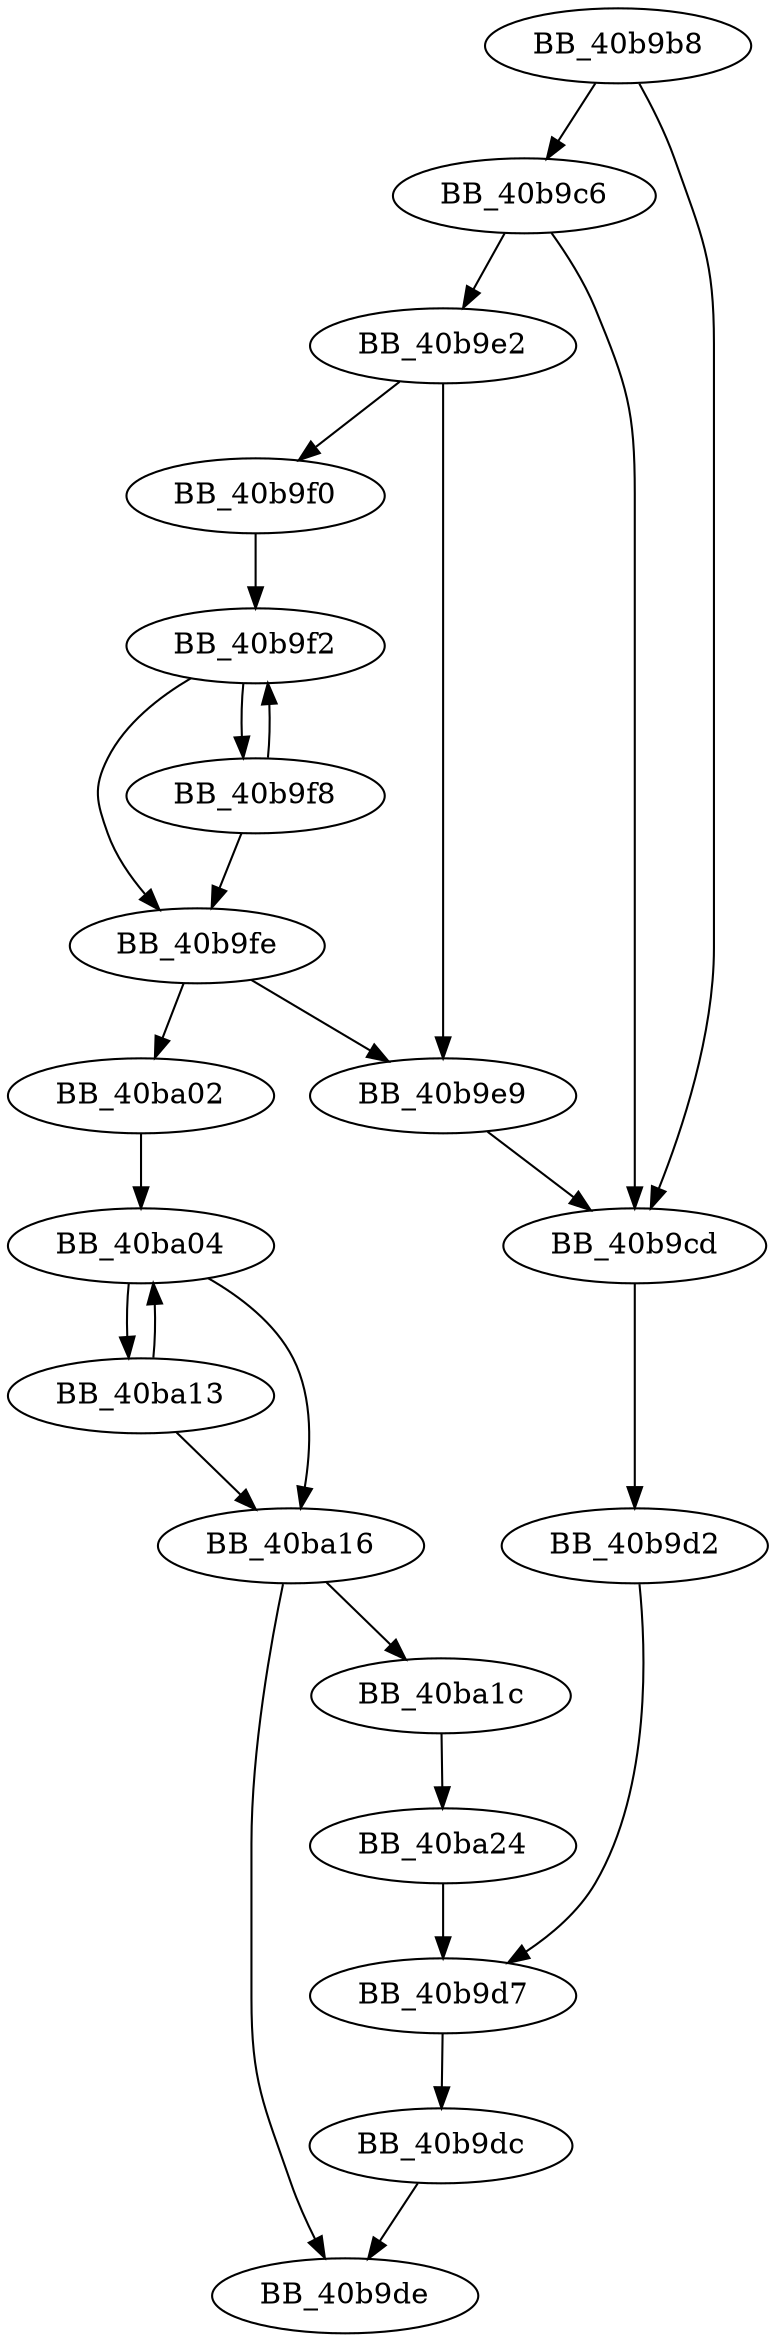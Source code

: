 DiGraph _wcscat_s{
BB_40b9b8->BB_40b9c6
BB_40b9b8->BB_40b9cd
BB_40b9c6->BB_40b9cd
BB_40b9c6->BB_40b9e2
BB_40b9cd->BB_40b9d2
BB_40b9d2->BB_40b9d7
BB_40b9d7->BB_40b9dc
BB_40b9dc->BB_40b9de
BB_40b9e2->BB_40b9e9
BB_40b9e2->BB_40b9f0
BB_40b9e9->BB_40b9cd
BB_40b9f0->BB_40b9f2
BB_40b9f2->BB_40b9f8
BB_40b9f2->BB_40b9fe
BB_40b9f8->BB_40b9f2
BB_40b9f8->BB_40b9fe
BB_40b9fe->BB_40b9e9
BB_40b9fe->BB_40ba02
BB_40ba02->BB_40ba04
BB_40ba04->BB_40ba13
BB_40ba04->BB_40ba16
BB_40ba13->BB_40ba04
BB_40ba13->BB_40ba16
BB_40ba16->BB_40b9de
BB_40ba16->BB_40ba1c
BB_40ba1c->BB_40ba24
BB_40ba24->BB_40b9d7
}
